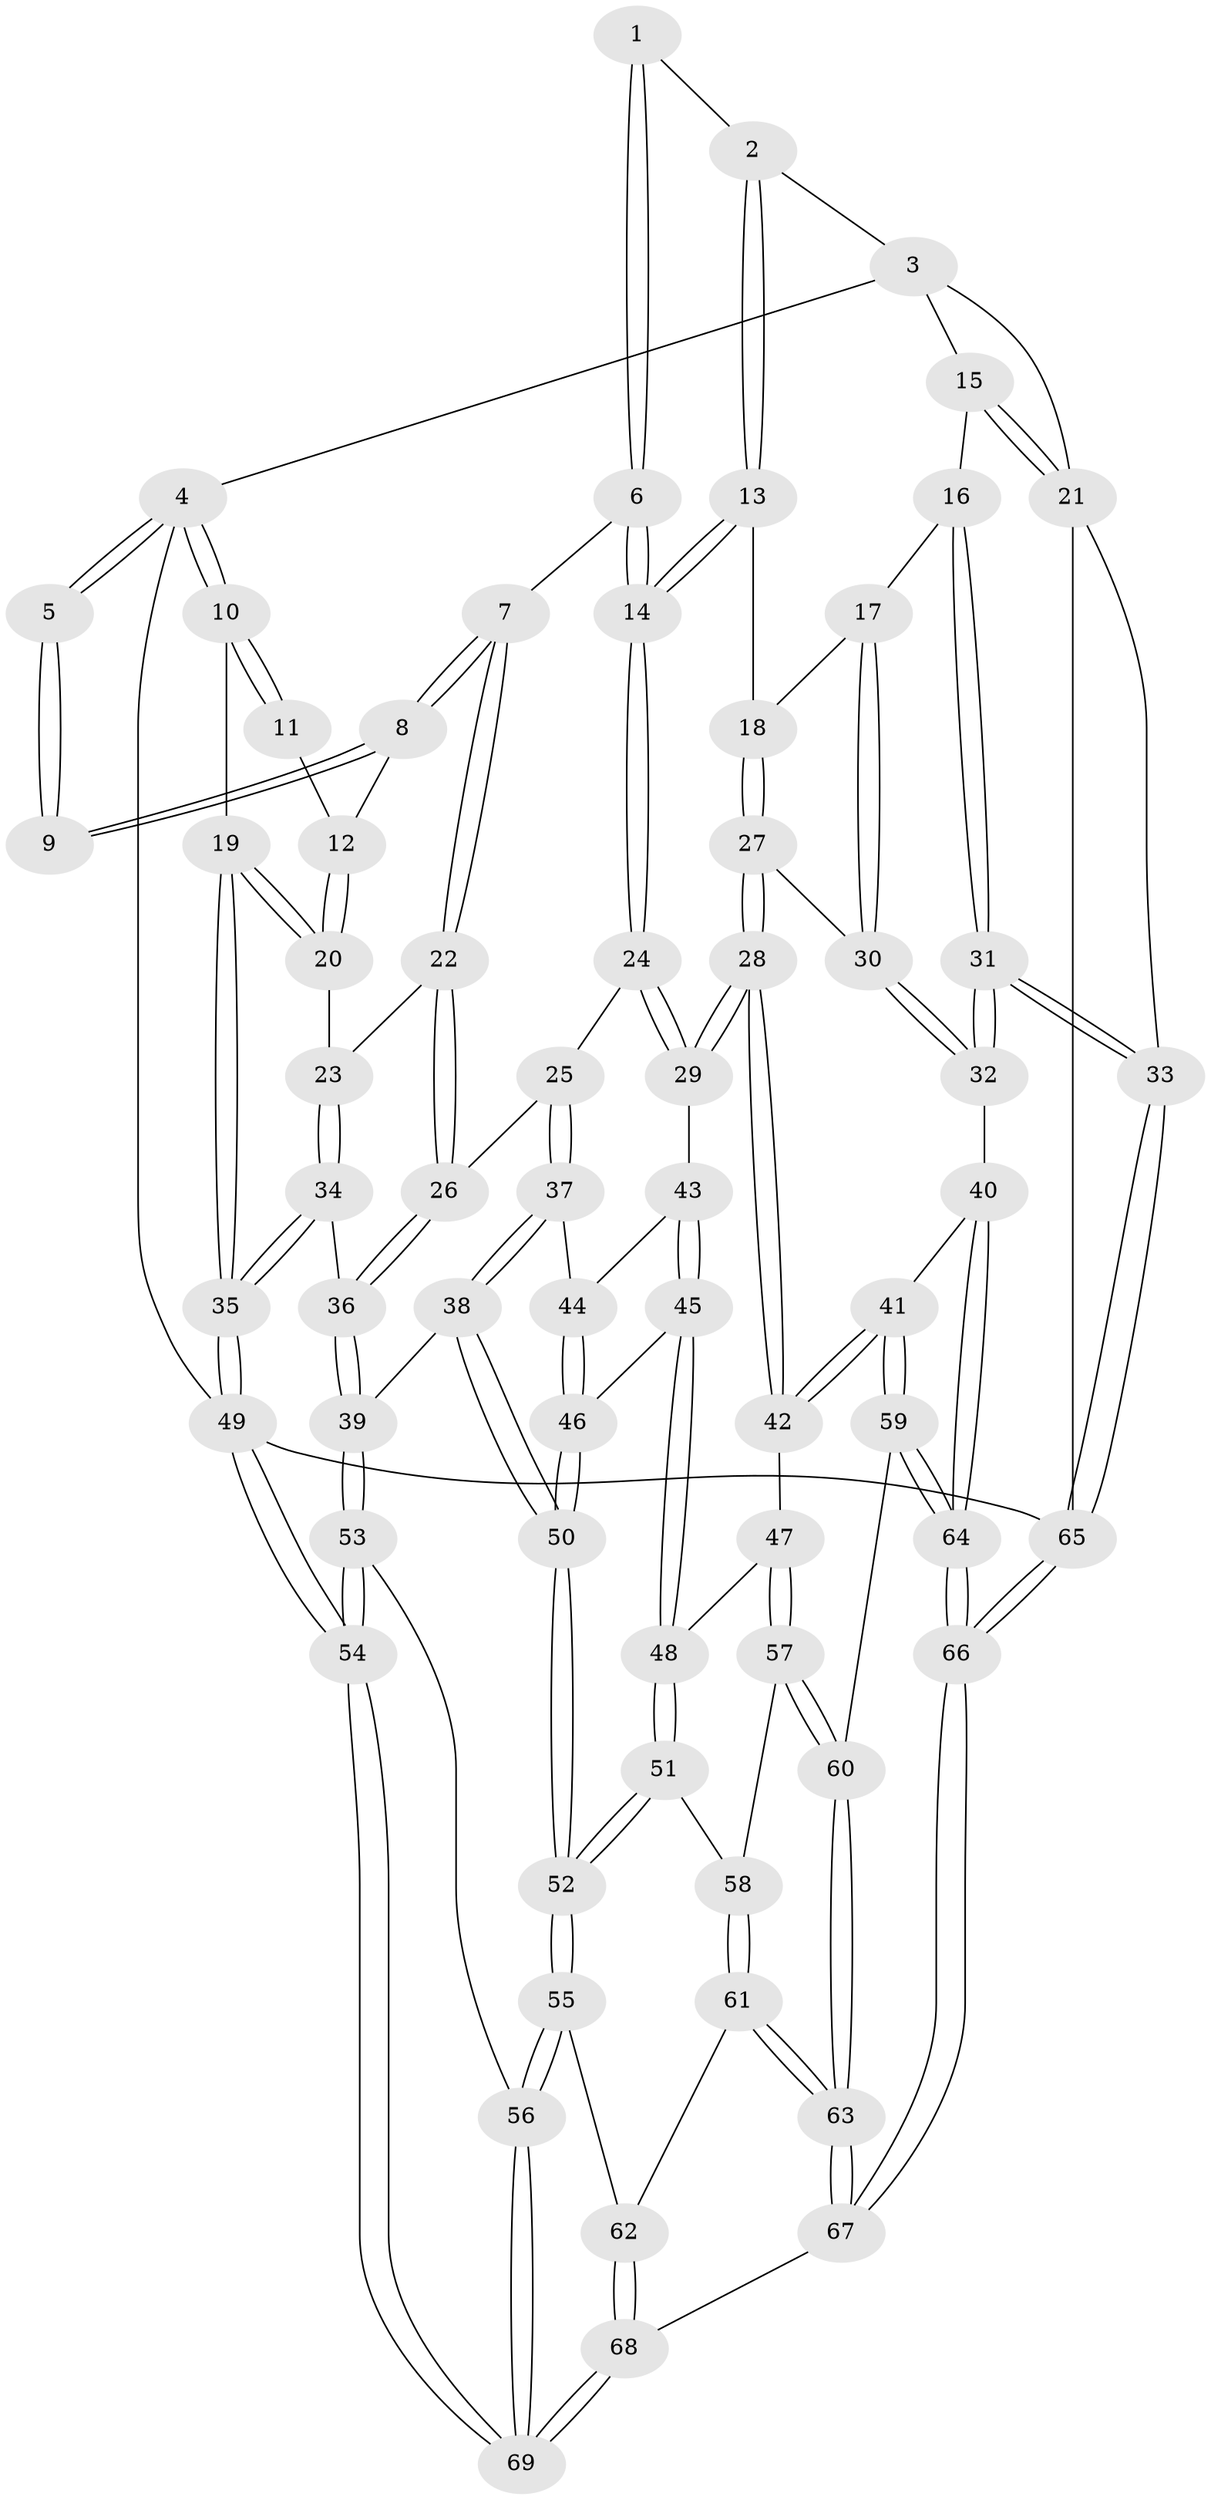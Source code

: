// coarse degree distribution, {4: 0.11627906976744186, 6: 0.046511627906976744, 2: 0.13953488372093023, 3: 0.627906976744186, 5: 0.06976744186046512}
// Generated by graph-tools (version 1.1) at 2025/54/03/04/25 22:54:36]
// undirected, 69 vertices, 169 edges
graph export_dot {
  node [color=gray90,style=filled];
  1 [pos="+0.38572266899122265+0"];
  2 [pos="+0.6193712679212562+0"];
  3 [pos="+0.6856812363988299+0"];
  4 [pos="+0+0"];
  5 [pos="+0.3016623628489029+0"];
  6 [pos="+0.39059722546922454+0.26046714451682923"];
  7 [pos="+0.253797518910181+0.24946165046215843"];
  8 [pos="+0.24700402401382102+0.23815561633523152"];
  9 [pos="+0.22925650428084807+0.023788968256322932"];
  10 [pos="+0+0.12015075356715399"];
  11 [pos="+0.12166359582682348+0.09517015003452318"];
  12 [pos="+0.07978662114305315+0.2474017932626859"];
  13 [pos="+0.5809471371120566+0.20912915989072572"];
  14 [pos="+0.4333002630995051+0.2943321822066715"];
  15 [pos="+0.8890631913175681+0.1703969849020816"];
  16 [pos="+0.8110013640562712+0.3384274898350261"];
  17 [pos="+0.7771476029004806+0.343864079823555"];
  18 [pos="+0.6175466892814707+0.26104476282138234"];
  19 [pos="+0+0.33473278768195325"];
  20 [pos="+0+0.3377439023973913"];
  21 [pos="+1+0.21798956150039153"];
  22 [pos="+0.21346238705467732+0.4206441074764008"];
  23 [pos="+0.13640926512740398+0.4194002822699787"];
  24 [pos="+0.42157167540003243+0.4827446251403961"];
  25 [pos="+0.32359363567203586+0.4759368651593717"];
  26 [pos="+0.264584621926358+0.46101577120100273"];
  27 [pos="+0.5487269886904125+0.48679639420713167"];
  28 [pos="+0.49010814110082424+0.5181919110372597"];
  29 [pos="+0.4444729446232048+0.502009559594646"];
  30 [pos="+0.6637445792622919+0.4733618985579809"];
  31 [pos="+1+0.6159787364627429"];
  32 [pos="+0.8470831928651192+0.6833800229331769"];
  33 [pos="+1+0.6196212838910935"];
  34 [pos="+0.048465203221767436+0.6587836204024757"];
  35 [pos="+0+0.7023017922597707"];
  36 [pos="+0.14601872473786998+0.6831882060448085"];
  37 [pos="+0.25650276330674016+0.6826762773556563"];
  38 [pos="+0.22984993195759668+0.7176291643345541"];
  39 [pos="+0.17626435160961154+0.7086369114760069"];
  40 [pos="+0.8393859783291465+0.6895168640786221"];
  41 [pos="+0.7162944399145215+0.7273576423595488"];
  42 [pos="+0.5655592152357987+0.6898146861754189"];
  43 [pos="+0.4361838614822621+0.5167810083207056"];
  44 [pos="+0.3376386624164655+0.629396632767967"];
  45 [pos="+0.37208900413270807+0.7070593154089555"];
  46 [pos="+0.34859250576221973+0.7234925783561864"];
  47 [pos="+0.5442879766554124+0.715150946277039"];
  48 [pos="+0.49605824850811864+0.7262403864757735"];
  49 [pos="+0+1"];
  50 [pos="+0.3024444304729823+0.7675219048014182"];
  51 [pos="+0.3677127759932695+0.8070838993345909"];
  52 [pos="+0.31798928701894286+0.8005594031693166"];
  53 [pos="+0.17381883499818968+0.7195645698967897"];
  54 [pos="+0+1"];
  55 [pos="+0.2998411850903836+0.8672251596544608"];
  56 [pos="+0.17713219597228744+0.9960589012989587"];
  57 [pos="+0.5232686642445592+0.8040812639679669"];
  58 [pos="+0.4134623643442476+0.8375523973283616"];
  59 [pos="+0.6716179033065194+0.8768197364485194"];
  60 [pos="+0.5351773079596852+0.8987248465180632"];
  61 [pos="+0.45333872790358937+0.9422734520826026"];
  62 [pos="+0.3935360138895284+0.9359164387524112"];
  63 [pos="+0.4964952087449414+0.96799253402458"];
  64 [pos="+0.8222549443776339+1"];
  65 [pos="+1+1"];
  66 [pos="+0.8355447262624968+1"];
  67 [pos="+0.5562083602827813+1"];
  68 [pos="+0.02034766587344155+1"];
  69 [pos="+0.010489533488299648+1"];
  1 -- 2;
  1 -- 6;
  1 -- 6;
  2 -- 3;
  2 -- 13;
  2 -- 13;
  3 -- 4;
  3 -- 15;
  3 -- 21;
  4 -- 5;
  4 -- 5;
  4 -- 10;
  4 -- 10;
  4 -- 49;
  5 -- 9;
  5 -- 9;
  6 -- 7;
  6 -- 14;
  6 -- 14;
  7 -- 8;
  7 -- 8;
  7 -- 22;
  7 -- 22;
  8 -- 9;
  8 -- 9;
  8 -- 12;
  10 -- 11;
  10 -- 11;
  10 -- 19;
  11 -- 12;
  12 -- 20;
  12 -- 20;
  13 -- 14;
  13 -- 14;
  13 -- 18;
  14 -- 24;
  14 -- 24;
  15 -- 16;
  15 -- 21;
  15 -- 21;
  16 -- 17;
  16 -- 31;
  16 -- 31;
  17 -- 18;
  17 -- 30;
  17 -- 30;
  18 -- 27;
  18 -- 27;
  19 -- 20;
  19 -- 20;
  19 -- 35;
  19 -- 35;
  20 -- 23;
  21 -- 33;
  21 -- 65;
  22 -- 23;
  22 -- 26;
  22 -- 26;
  23 -- 34;
  23 -- 34;
  24 -- 25;
  24 -- 29;
  24 -- 29;
  25 -- 26;
  25 -- 37;
  25 -- 37;
  26 -- 36;
  26 -- 36;
  27 -- 28;
  27 -- 28;
  27 -- 30;
  28 -- 29;
  28 -- 29;
  28 -- 42;
  28 -- 42;
  29 -- 43;
  30 -- 32;
  30 -- 32;
  31 -- 32;
  31 -- 32;
  31 -- 33;
  31 -- 33;
  32 -- 40;
  33 -- 65;
  33 -- 65;
  34 -- 35;
  34 -- 35;
  34 -- 36;
  35 -- 49;
  35 -- 49;
  36 -- 39;
  36 -- 39;
  37 -- 38;
  37 -- 38;
  37 -- 44;
  38 -- 39;
  38 -- 50;
  38 -- 50;
  39 -- 53;
  39 -- 53;
  40 -- 41;
  40 -- 64;
  40 -- 64;
  41 -- 42;
  41 -- 42;
  41 -- 59;
  41 -- 59;
  42 -- 47;
  43 -- 44;
  43 -- 45;
  43 -- 45;
  44 -- 46;
  44 -- 46;
  45 -- 46;
  45 -- 48;
  45 -- 48;
  46 -- 50;
  46 -- 50;
  47 -- 48;
  47 -- 57;
  47 -- 57;
  48 -- 51;
  48 -- 51;
  49 -- 54;
  49 -- 54;
  49 -- 65;
  50 -- 52;
  50 -- 52;
  51 -- 52;
  51 -- 52;
  51 -- 58;
  52 -- 55;
  52 -- 55;
  53 -- 54;
  53 -- 54;
  53 -- 56;
  54 -- 69;
  54 -- 69;
  55 -- 56;
  55 -- 56;
  55 -- 62;
  56 -- 69;
  56 -- 69;
  57 -- 58;
  57 -- 60;
  57 -- 60;
  58 -- 61;
  58 -- 61;
  59 -- 60;
  59 -- 64;
  59 -- 64;
  60 -- 63;
  60 -- 63;
  61 -- 62;
  61 -- 63;
  61 -- 63;
  62 -- 68;
  62 -- 68;
  63 -- 67;
  63 -- 67;
  64 -- 66;
  64 -- 66;
  65 -- 66;
  65 -- 66;
  66 -- 67;
  66 -- 67;
  67 -- 68;
  68 -- 69;
  68 -- 69;
}
